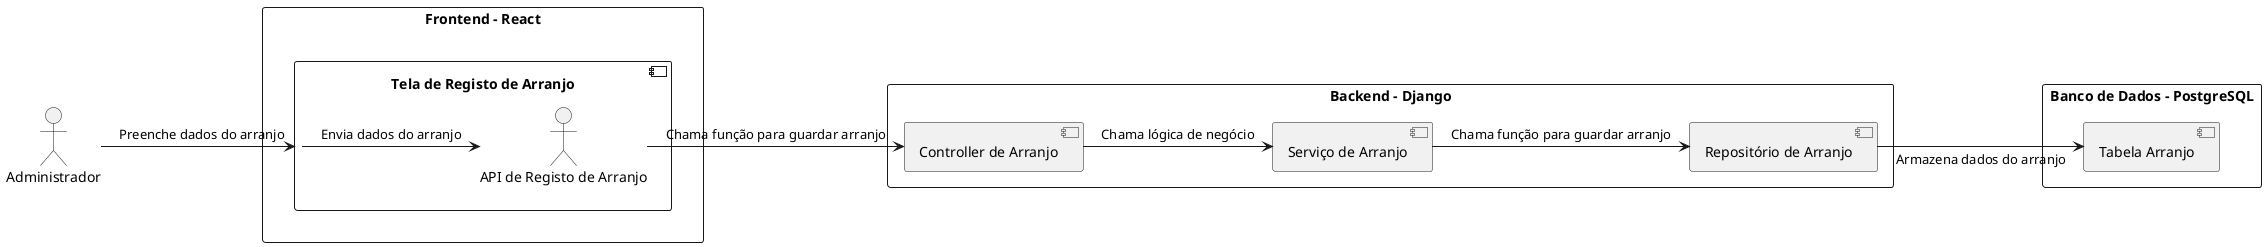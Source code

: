@startuml
!define RECTANGLE class

actor "Administrador" as Admin

rectangle "Frontend - React" {
    component "Tela de Registo de Arranjo" {
        Admin -> "Tela de Registo de Arranjo" : "Preenche dados do arranjo"
        "Tela de Registo de Arranjo" -> "API de Registo de Arranjo" : "Envia dados do arranjo"
    }
}

rectangle "Backend - Django" {
    component "Controller de Arranjo" {
        "API de Registo de Arranjo" -> "Controller de Arranjo" : "Chama função para guardar arranjo"
    }
    component "Serviço de Arranjo" {
        "Controller de Arranjo" -> "Serviço de Arranjo" : "Chama lógica de negócio"
    }
    component "Repositório de Arranjo" {
        "Serviço de Arranjo" -> "Repositório de Arranjo" : "Chama função para guardar arranjo"
    }
}

rectangle "Banco de Dados - PostgreSQL" {
    component "Tabela Arranjo" {
        "Repositório de Arranjo" -> "Tabela Arranjo" : "Armazena dados do arranjo"
    }
}
@enduml
